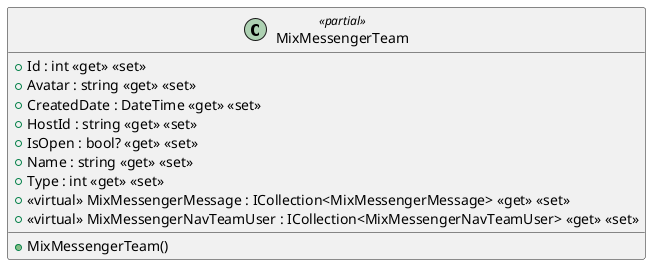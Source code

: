 @startuml
class MixMessengerTeam <<partial>> {
    + MixMessengerTeam()
    + Id : int <<get>> <<set>>
    + Avatar : string <<get>> <<set>>
    + CreatedDate : DateTime <<get>> <<set>>
    + HostId : string <<get>> <<set>>
    + IsOpen : bool? <<get>> <<set>>
    + Name : string <<get>> <<set>>
    + Type : int <<get>> <<set>>
    + <<virtual>> MixMessengerMessage : ICollection<MixMessengerMessage> <<get>> <<set>>
    + <<virtual>> MixMessengerNavTeamUser : ICollection<MixMessengerNavTeamUser> <<get>> <<set>>
}
@enduml
